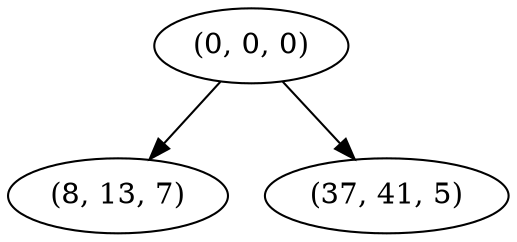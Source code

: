 digraph tree {
    "(0, 0, 0)";
    "(8, 13, 7)";
    "(37, 41, 5)";
    "(0, 0, 0)" -> "(8, 13, 7)";
    "(0, 0, 0)" -> "(37, 41, 5)";
}
